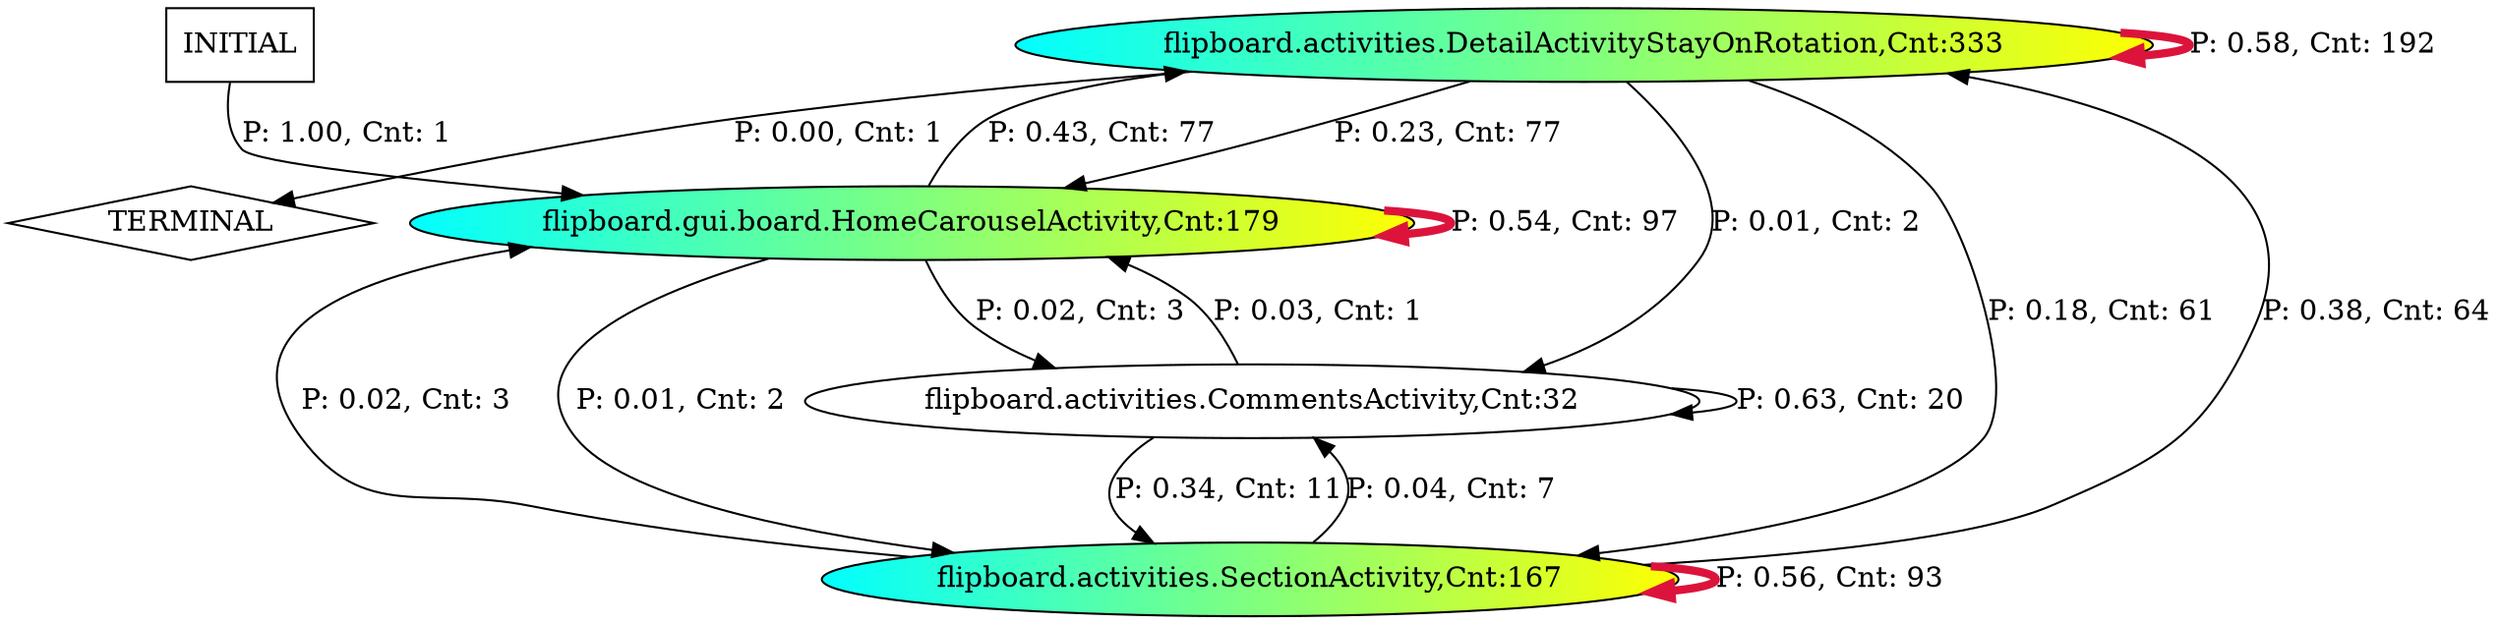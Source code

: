 digraph G {
  1 [label="flipboard.activities.DetailActivityStayOnRotation,Cnt:333", fillcolor="cyan:yellow", style="filled"];
  3 [label="flipboard.gui.board.HomeCarouselActivity,Cnt:179", fillcolor="cyan:yellow", style="filled"];
  2 [label="flipboard.activities.SectionActivity,Cnt:167", fillcolor="cyan:yellow", style="filled"];
  0 [label="flipboard.activities.CommentsActivity,Cnt:32"];
  4 [label="TERMINAL",shape=diamond];
  5 [label="INITIAL",shape=box];
1->1 [label="P: 0.58, Cnt: 192", color="crimson", penwidth=4];
3->3 [label="P: 0.54, Cnt: 97", color="crimson", penwidth=4];
2->2 [label="P: 0.56, Cnt: 93", color="crimson", penwidth=4];
1->3 [label="P: 0.23, Cnt: 77"];
3->1 [label="P: 0.43, Cnt: 77"];
2->1 [label="P: 0.38, Cnt: 64"];
1->2 [label="P: 0.18, Cnt: 61"];
0->0 [label="P: 0.63, Cnt: 20"];
0->2 [label="P: 0.34, Cnt: 11"];
2->0 [label="P: 0.04, Cnt: 7"];
2->3 [label="P: 0.02, Cnt: 3"];
3->0 [label="P: 0.02, Cnt: 3"];
1->0 [label="P: 0.01, Cnt: 2"];
3->2 [label="P: 0.01, Cnt: 2"];
0->3 [label="P: 0.03, Cnt: 1"];
1->4 [label="P: 0.00, Cnt: 1"];
5->3 [label="P: 1.00, Cnt: 1"];
}
